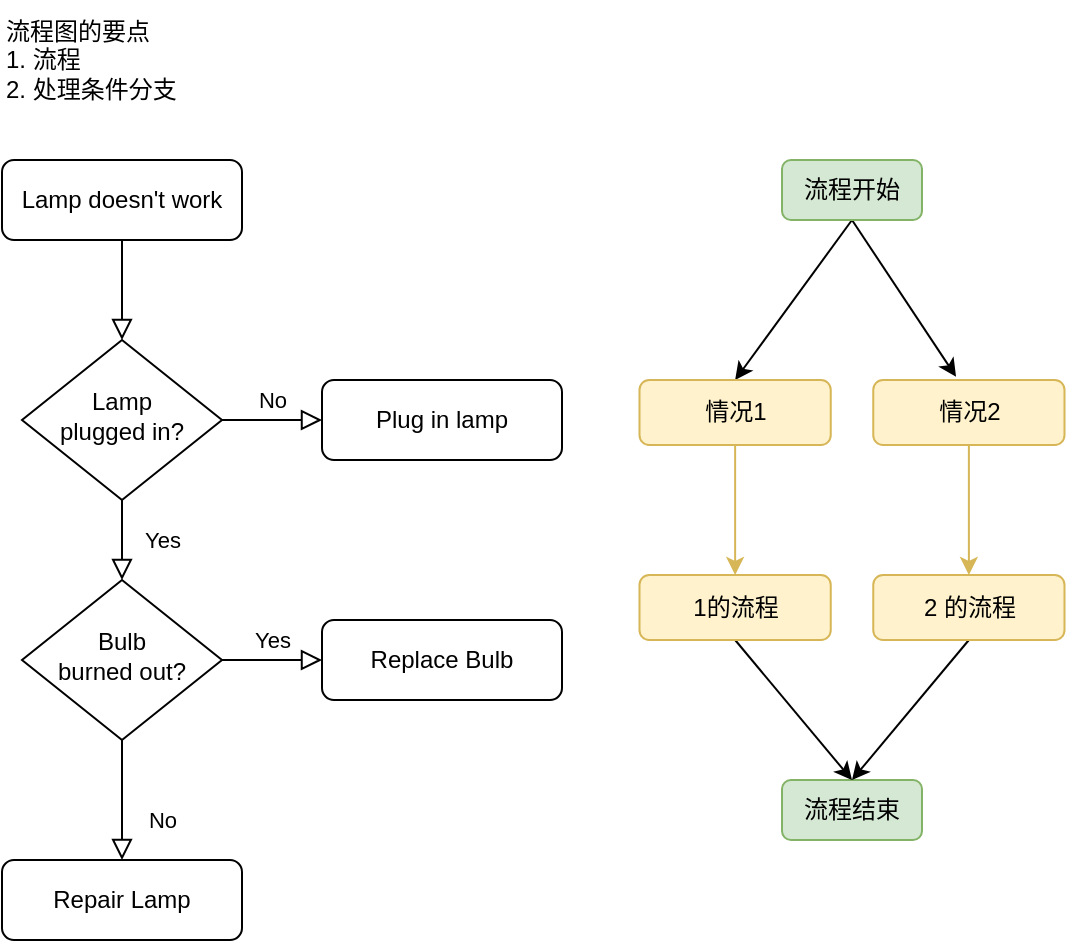 <mxfile version="22.1.11" type="github">
  <diagram id="C5RBs43oDa-KdzZeNtuy" name="Page-1">
    <mxGraphModel dx="1434" dy="795" grid="1" gridSize="10" guides="1" tooltips="1" connect="1" arrows="1" fold="1" page="1" pageScale="1" pageWidth="827" pageHeight="1169" math="0" shadow="0">
      <root>
        <mxCell id="WIyWlLk6GJQsqaUBKTNV-0" />
        <mxCell id="WIyWlLk6GJQsqaUBKTNV-1" parent="WIyWlLk6GJQsqaUBKTNV-0" />
        <mxCell id="WIyWlLk6GJQsqaUBKTNV-2" value="" style="rounded=0;html=1;jettySize=auto;orthogonalLoop=1;fontSize=11;endArrow=block;endFill=0;endSize=8;strokeWidth=1;shadow=0;labelBackgroundColor=none;edgeStyle=orthogonalEdgeStyle;" parent="WIyWlLk6GJQsqaUBKTNV-1" source="WIyWlLk6GJQsqaUBKTNV-3" target="WIyWlLk6GJQsqaUBKTNV-6" edge="1">
          <mxGeometry relative="1" as="geometry" />
        </mxCell>
        <mxCell id="WIyWlLk6GJQsqaUBKTNV-3" value="Lamp doesn&#39;t work" style="rounded=1;whiteSpace=wrap;html=1;fontSize=12;glass=0;strokeWidth=1;shadow=0;" parent="WIyWlLk6GJQsqaUBKTNV-1" vertex="1">
          <mxGeometry x="40" y="120" width="120" height="40" as="geometry" />
        </mxCell>
        <mxCell id="WIyWlLk6GJQsqaUBKTNV-4" value="Yes" style="rounded=0;html=1;jettySize=auto;orthogonalLoop=1;fontSize=11;endArrow=block;endFill=0;endSize=8;strokeWidth=1;shadow=0;labelBackgroundColor=none;edgeStyle=orthogonalEdgeStyle;" parent="WIyWlLk6GJQsqaUBKTNV-1" source="WIyWlLk6GJQsqaUBKTNV-6" target="WIyWlLk6GJQsqaUBKTNV-10" edge="1">
          <mxGeometry y="20" relative="1" as="geometry">
            <mxPoint as="offset" />
          </mxGeometry>
        </mxCell>
        <mxCell id="WIyWlLk6GJQsqaUBKTNV-5" value="No" style="edgeStyle=orthogonalEdgeStyle;rounded=0;html=1;jettySize=auto;orthogonalLoop=1;fontSize=11;endArrow=block;endFill=0;endSize=8;strokeWidth=1;shadow=0;labelBackgroundColor=none;" parent="WIyWlLk6GJQsqaUBKTNV-1" source="WIyWlLk6GJQsqaUBKTNV-6" target="WIyWlLk6GJQsqaUBKTNV-7" edge="1">
          <mxGeometry y="10" relative="1" as="geometry">
            <mxPoint as="offset" />
          </mxGeometry>
        </mxCell>
        <mxCell id="WIyWlLk6GJQsqaUBKTNV-6" value="Lamp&lt;br&gt;plugged in?" style="rhombus;whiteSpace=wrap;html=1;shadow=0;fontFamily=Helvetica;fontSize=12;align=center;strokeWidth=1;spacing=6;spacingTop=-4;" parent="WIyWlLk6GJQsqaUBKTNV-1" vertex="1">
          <mxGeometry x="50" y="210" width="100" height="80" as="geometry" />
        </mxCell>
        <mxCell id="WIyWlLk6GJQsqaUBKTNV-7" value="Plug in lamp" style="rounded=1;whiteSpace=wrap;html=1;fontSize=12;glass=0;strokeWidth=1;shadow=0;" parent="WIyWlLk6GJQsqaUBKTNV-1" vertex="1">
          <mxGeometry x="200" y="230" width="120" height="40" as="geometry" />
        </mxCell>
        <mxCell id="WIyWlLk6GJQsqaUBKTNV-8" value="No" style="rounded=0;html=1;jettySize=auto;orthogonalLoop=1;fontSize=11;endArrow=block;endFill=0;endSize=8;strokeWidth=1;shadow=0;labelBackgroundColor=none;edgeStyle=orthogonalEdgeStyle;" parent="WIyWlLk6GJQsqaUBKTNV-1" source="WIyWlLk6GJQsqaUBKTNV-10" target="WIyWlLk6GJQsqaUBKTNV-11" edge="1">
          <mxGeometry x="0.333" y="20" relative="1" as="geometry">
            <mxPoint as="offset" />
          </mxGeometry>
        </mxCell>
        <mxCell id="WIyWlLk6GJQsqaUBKTNV-9" value="Yes" style="edgeStyle=orthogonalEdgeStyle;rounded=0;html=1;jettySize=auto;orthogonalLoop=1;fontSize=11;endArrow=block;endFill=0;endSize=8;strokeWidth=1;shadow=0;labelBackgroundColor=none;" parent="WIyWlLk6GJQsqaUBKTNV-1" source="WIyWlLk6GJQsqaUBKTNV-10" target="WIyWlLk6GJQsqaUBKTNV-12" edge="1">
          <mxGeometry y="10" relative="1" as="geometry">
            <mxPoint as="offset" />
          </mxGeometry>
        </mxCell>
        <mxCell id="WIyWlLk6GJQsqaUBKTNV-10" value="Bulb&lt;br&gt;burned out?" style="rhombus;whiteSpace=wrap;html=1;shadow=0;fontFamily=Helvetica;fontSize=12;align=center;strokeWidth=1;spacing=6;spacingTop=-4;" parent="WIyWlLk6GJQsqaUBKTNV-1" vertex="1">
          <mxGeometry x="50" y="330" width="100" height="80" as="geometry" />
        </mxCell>
        <mxCell id="WIyWlLk6GJQsqaUBKTNV-11" value="Repair Lamp" style="rounded=1;whiteSpace=wrap;html=1;fontSize=12;glass=0;strokeWidth=1;shadow=0;" parent="WIyWlLk6GJQsqaUBKTNV-1" vertex="1">
          <mxGeometry x="40" y="470" width="120" height="40" as="geometry" />
        </mxCell>
        <mxCell id="WIyWlLk6GJQsqaUBKTNV-12" value="Replace Bulb" style="rounded=1;whiteSpace=wrap;html=1;fontSize=12;glass=0;strokeWidth=1;shadow=0;" parent="WIyWlLk6GJQsqaUBKTNV-1" vertex="1">
          <mxGeometry x="200" y="350" width="120" height="40" as="geometry" />
        </mxCell>
        <mxCell id="6WmjBrDx3e3DWXwAs0_x-0" value="流程图的要点&lt;br&gt;1. 流程&lt;br&gt;&lt;div style=&quot;&quot;&gt;&lt;span style=&quot;background-color: initial;&quot;&gt;2. 处理条件分支&lt;/span&gt;&lt;/div&gt;" style="text;html=1;align=left;verticalAlign=middle;resizable=0;points=[];autosize=1;strokeColor=none;fillColor=none;" vertex="1" parent="WIyWlLk6GJQsqaUBKTNV-1">
          <mxGeometry x="40" y="40" width="110" height="60" as="geometry" />
        </mxCell>
        <mxCell id="6WmjBrDx3e3DWXwAs0_x-6" style="rounded=0;orthogonalLoop=1;jettySize=auto;html=1;exitX=0.5;exitY=1;exitDx=0;exitDy=0;entryX=0.5;entryY=0;entryDx=0;entryDy=0;" edge="1" parent="WIyWlLk6GJQsqaUBKTNV-1" source="6WmjBrDx3e3DWXwAs0_x-1" target="6WmjBrDx3e3DWXwAs0_x-2">
          <mxGeometry relative="1" as="geometry" />
        </mxCell>
        <mxCell id="6WmjBrDx3e3DWXwAs0_x-7" style="rounded=0;orthogonalLoop=1;jettySize=auto;html=1;entryX=0.433;entryY=-0.05;entryDx=0;entryDy=0;entryPerimeter=0;exitX=0.5;exitY=1;exitDx=0;exitDy=0;" edge="1" parent="WIyWlLk6GJQsqaUBKTNV-1" source="6WmjBrDx3e3DWXwAs0_x-1" target="6WmjBrDx3e3DWXwAs0_x-4">
          <mxGeometry relative="1" as="geometry">
            <mxPoint x="475" y="200" as="sourcePoint" />
          </mxGeometry>
        </mxCell>
        <mxCell id="6WmjBrDx3e3DWXwAs0_x-1" value="流程开始" style="rounded=1;whiteSpace=wrap;html=1;fillStyle=solid;fillColor=#d5e8d4;strokeColor=#82b366;" vertex="1" parent="WIyWlLk6GJQsqaUBKTNV-1">
          <mxGeometry x="430" y="120" width="70" height="30" as="geometry" />
        </mxCell>
        <mxCell id="6WmjBrDx3e3DWXwAs0_x-8" value="流程结束" style="rounded=1;whiteSpace=wrap;html=1;fillStyle=solid;fillColor=#d5e8d4;strokeColor=#82b366;" vertex="1" parent="WIyWlLk6GJQsqaUBKTNV-1">
          <mxGeometry x="430" y="430" width="70" height="30" as="geometry" />
        </mxCell>
        <mxCell id="6WmjBrDx3e3DWXwAs0_x-14" style="rounded=0;orthogonalLoop=1;jettySize=auto;html=1;exitX=0.5;exitY=1;exitDx=0;exitDy=0;entryX=0.5;entryY=0;entryDx=0;entryDy=0;" edge="1" parent="WIyWlLk6GJQsqaUBKTNV-1" source="6WmjBrDx3e3DWXwAs0_x-10" target="6WmjBrDx3e3DWXwAs0_x-8">
          <mxGeometry relative="1" as="geometry">
            <mxPoint x="460" y="390" as="targetPoint" />
          </mxGeometry>
        </mxCell>
        <mxCell id="6WmjBrDx3e3DWXwAs0_x-15" style="rounded=0;orthogonalLoop=1;jettySize=auto;html=1;exitX=0.5;exitY=1;exitDx=0;exitDy=0;entryX=0.5;entryY=0;entryDx=0;entryDy=0;" edge="1" parent="WIyWlLk6GJQsqaUBKTNV-1" source="6WmjBrDx3e3DWXwAs0_x-11" target="6WmjBrDx3e3DWXwAs0_x-8">
          <mxGeometry relative="1" as="geometry" />
        </mxCell>
        <mxCell id="6WmjBrDx3e3DWXwAs0_x-20" value="" style="group" vertex="1" connectable="0" parent="WIyWlLk6GJQsqaUBKTNV-1">
          <mxGeometry x="358.75" y="230" width="212.5" height="130" as="geometry" />
        </mxCell>
        <mxCell id="6WmjBrDx3e3DWXwAs0_x-2" value="情况1" style="whiteSpace=wrap;html=1;rounded=1;fillStyle=solid;fillColor=#fff2cc;strokeColor=#d6b656;" vertex="1" parent="6WmjBrDx3e3DWXwAs0_x-20">
          <mxGeometry width="95.625" height="32.5" as="geometry" />
        </mxCell>
        <mxCell id="6WmjBrDx3e3DWXwAs0_x-4" value="情况2" style="whiteSpace=wrap;html=1;rounded=1;fillStyle=solid;fillColor=#fff2cc;strokeColor=#d6b656;" vertex="1" parent="6WmjBrDx3e3DWXwAs0_x-20">
          <mxGeometry x="116.875" width="95.625" height="32.5" as="geometry" />
        </mxCell>
        <mxCell id="6WmjBrDx3e3DWXwAs0_x-10" value="1的流程" style="rounded=1;whiteSpace=wrap;html=1;fillColor=#fff2cc;strokeColor=#d6b656;" vertex="1" parent="6WmjBrDx3e3DWXwAs0_x-20">
          <mxGeometry y="97.5" width="95.625" height="32.5" as="geometry" />
        </mxCell>
        <mxCell id="6WmjBrDx3e3DWXwAs0_x-13" style="edgeStyle=orthogonalEdgeStyle;rounded=0;orthogonalLoop=1;jettySize=auto;html=1;exitX=0.5;exitY=1;exitDx=0;exitDy=0;entryX=0.5;entryY=0;entryDx=0;entryDy=0;fillColor=#fff2cc;strokeColor=#d6b656;" edge="1" parent="6WmjBrDx3e3DWXwAs0_x-20" source="6WmjBrDx3e3DWXwAs0_x-2" target="6WmjBrDx3e3DWXwAs0_x-10">
          <mxGeometry relative="1" as="geometry" />
        </mxCell>
        <mxCell id="6WmjBrDx3e3DWXwAs0_x-11" value="2 的流程" style="rounded=1;whiteSpace=wrap;html=1;fillColor=#fff2cc;strokeColor=#d6b656;" vertex="1" parent="6WmjBrDx3e3DWXwAs0_x-20">
          <mxGeometry x="116.875" y="97.5" width="95.625" height="32.5" as="geometry" />
        </mxCell>
        <mxCell id="6WmjBrDx3e3DWXwAs0_x-12" value="" style="rounded=0;orthogonalLoop=1;jettySize=auto;html=1;fillColor=#fff2cc;strokeColor=#d6b656;" edge="1" parent="6WmjBrDx3e3DWXwAs0_x-20" source="6WmjBrDx3e3DWXwAs0_x-4" target="6WmjBrDx3e3DWXwAs0_x-11">
          <mxGeometry relative="1" as="geometry" />
        </mxCell>
      </root>
    </mxGraphModel>
  </diagram>
</mxfile>
